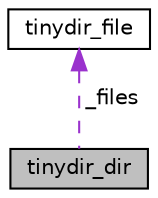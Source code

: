 digraph "tinydir_dir"
{
  edge [fontname="Helvetica",fontsize="10",labelfontname="Helvetica",labelfontsize="10"];
  node [fontname="Helvetica",fontsize="10",shape=record];
  Node1 [label="tinydir_dir",height=0.2,width=0.4,color="black", fillcolor="grey75", style="filled", fontcolor="black"];
  Node2 -> Node1 [dir="back",color="darkorchid3",fontsize="10",style="dashed",label=" _files" ,fontname="Helvetica"];
  Node2 [label="tinydir_file",height=0.2,width=0.4,color="black", fillcolor="white", style="filled",URL="$structtinydir__file.html"];
}
